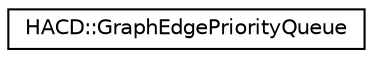 digraph "Graphical Class Hierarchy"
{
  edge [fontname="Helvetica",fontsize="10",labelfontname="Helvetica",labelfontsize="10"];
  node [fontname="Helvetica",fontsize="10",shape=record];
  rankdir="LR";
  Node1 [label="HACD::GraphEdgePriorityQueue",height=0.2,width=0.4,color="black", fillcolor="white", style="filled",URL="$class_h_a_c_d_1_1_graph_edge_priority_queue.html",tooltip="priority queque element "];
}

